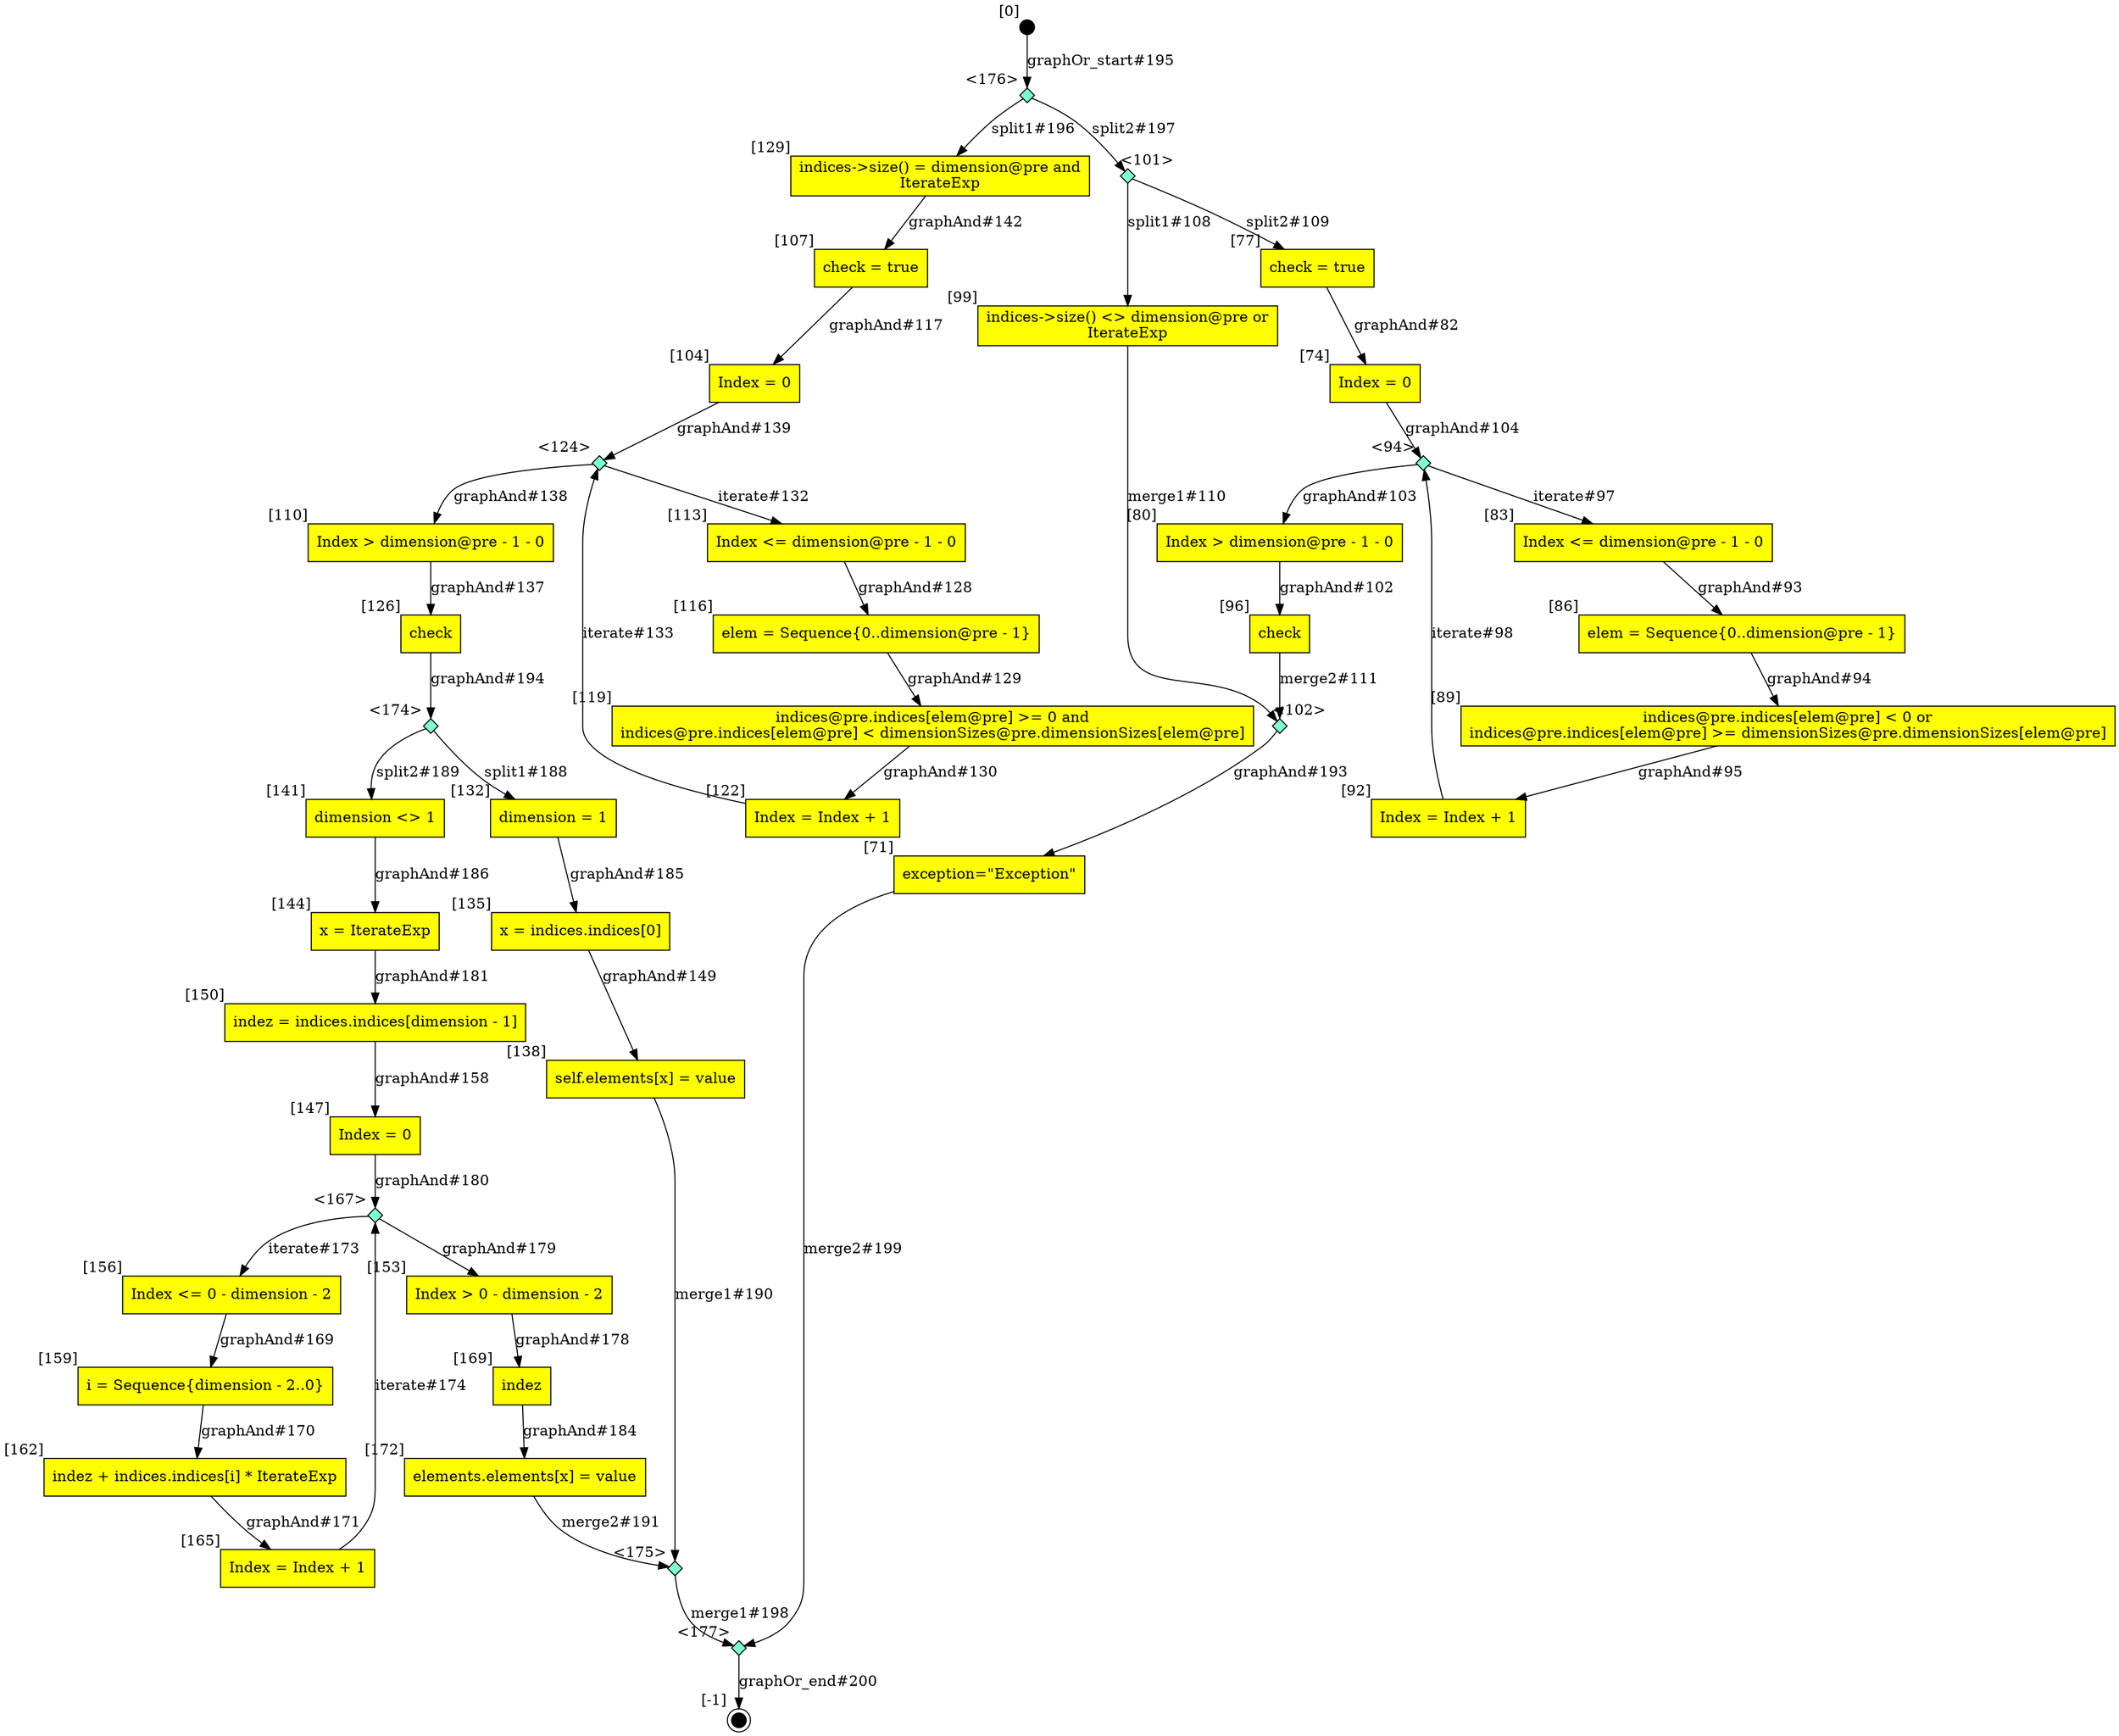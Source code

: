 digraph CLG {
  128 [style=filled, fillcolor=black, shape="circle", label="", fixedsize=true, width=.2, height=.2, xlabel="[0]"];
  129 [shape="box", label="indices->size() = dimension@pre and
IterateExp
", style=filled, fillcolor=yellow, xlabel="[129]"];
  132 [shape="box", label="dimension = 1", style=filled, fillcolor=yellow, xlabel="[132]"];
  135 [shape="box", label="x = indices.indices[0]", style=filled, fillcolor=yellow, xlabel="[135]"];
  71 [shape="box", label="exception=\"Exception\"", style=filled, fillcolor=yellow, xlabel="[71]"];
  72 [style=filled, fillcolor=black, shape="doublecircle", label="", fixedsize=true, width=.2, height=.2, xlabel="[-1]"];
  138 [shape="box", label="self.elements[x] = value", style=filled, fillcolor=yellow, xlabel="[138]"];
  74 [shape="box", label="Index = 0", style=filled, fillcolor=yellow, xlabel="[74]"];
  141 [shape="box", label="dimension <> 1", style=filled, fillcolor=yellow, xlabel="[141]"];
  77 [shape="box", label="check = true", style=filled, fillcolor=yellow, xlabel="[77]"];
  144 [shape="box", label="x = IterateExp", style=filled, fillcolor=yellow, xlabel="[144]"];
  80 [shape="box", label="Index > dimension@pre - 1 - 0", style=filled, fillcolor=yellow, xlabel="[80]"];
  147 [shape="box", label="Index = 0", style=filled, fillcolor=yellow, xlabel="[147]"];
  83 [shape="box", label="Index <= dimension@pre - 1 - 0", style=filled, fillcolor=yellow, xlabel="[83]"];
  150 [shape="box", label="indez = indices.indices[dimension - 1]", style=filled, fillcolor=yellow, xlabel="[150]"];
  86 [shape="box", label="elem = Sequence{0..dimension@pre - 1}", style=filled, fillcolor=yellow, xlabel="[86]"];
  153 [shape="box", label="Index > 0 - dimension - 2", style=filled, fillcolor=yellow, xlabel="[153]"];
  89 [shape="box", label="indices@pre.indices[elem@pre] < 0 or
indices@pre.indices[elem@pre] >= dimensionSizes@pre.dimensionSizes[elem@pre]
", style=filled, fillcolor=yellow, xlabel="[89]"];
  156 [shape="box", label="Index <= 0 - dimension - 2", style=filled, fillcolor=yellow, xlabel="[156]"];
  92 [shape="box", label="Index = Index + 1", style=filled, fillcolor=yellow, xlabel="[92]"];
  94 [shape="diamond", label="", xlabel="<94>", style=filled, fillcolor=aquamarine, fixedsize=true, width=.2, height=.2];
  159 [shape="box", label="i = Sequence{dimension - 2..0}", style=filled, fillcolor=yellow, xlabel="[159]"];
  96 [shape="box", label="check", style=filled, fillcolor=yellow, xlabel="[96]"];
  162 [shape="box", label="indez + indices.indices[i] * IterateExp", style=filled, fillcolor=yellow, xlabel="[162]"];
  99 [shape="box", label="indices->size() <> dimension@pre or
IterateExp
", style=filled, fillcolor=yellow, xlabel="[99]"];
  165 [shape="box", label="Index = Index + 1", style=filled, fillcolor=yellow, xlabel="[165]"];
  101 [shape="diamond", label="", xlabel="<101>", style=filled, fillcolor=aquamarine, fixedsize=true, width=.2, height=.2];
  102 [shape="diamond", label="", xlabel="<102>", style=filled, fillcolor=aquamarine, fixedsize=true, width=.2, height=.2];
  167 [shape="diamond", label="", xlabel="<167>", style=filled, fillcolor=aquamarine, fixedsize=true, width=.2, height=.2];
  104 [shape="box", label="Index = 0", style=filled, fillcolor=yellow, xlabel="[104]"];
  169 [shape="box", label="indez", style=filled, fillcolor=yellow, xlabel="[169]"];
  107 [shape="box", label="check = true", style=filled, fillcolor=yellow, xlabel="[107]"];
  172 [shape="box", label="elements.elements[x] = value", style=filled, fillcolor=yellow, xlabel="[172]"];
  110 [shape="box", label="Index > dimension@pre - 1 - 0", style=filled, fillcolor=yellow, xlabel="[110]"];
  174 [shape="diamond", label="", xlabel="<174>", style=filled, fillcolor=aquamarine, fixedsize=true, width=.2, height=.2];
  175 [shape="diamond", label="", xlabel="<175>", style=filled, fillcolor=aquamarine, fixedsize=true, width=.2, height=.2];
  176 [shape="diamond", label="", xlabel="<176>", style=filled, fillcolor=aquamarine, fixedsize=true, width=.2, height=.2];
  113 [shape="box", label="Index <= dimension@pre - 1 - 0", style=filled, fillcolor=yellow, xlabel="[113]"];
  177 [shape="diamond", label="", xlabel="<177>", style=filled, fillcolor=aquamarine, fixedsize=true, width=.2, height=.2];
  116 [shape="box", label="elem = Sequence{0..dimension@pre - 1}", style=filled, fillcolor=yellow, xlabel="[116]"];
  119 [shape="box", label="indices@pre.indices[elem@pre] >= 0 and
indices@pre.indices[elem@pre] < dimensionSizes@pre.dimensionSizes[elem@pre]
", style=filled, fillcolor=yellow, xlabel="[119]"];
  122 [shape="box", label="Index = Index + 1", style=filled, fillcolor=yellow, xlabel="[122]"];
  124 [shape="diamond", label="", xlabel="<124>", style=filled, fillcolor=aquamarine, fixedsize=true, width=.2, height=.2];
  126 [shape="box", label="check", style=filled, fillcolor=yellow, xlabel="[126]"];
  113 -> 116[label="graphAnd#128"];
  116 -> 119[label="graphAnd#129"];
  119 -> 122[label="graphAnd#130"];
  124 -> 113[label="iterate#132"];
  122 -> 124[label="iterate#133"];
  110 -> 126[label="graphAnd#137"];
  124 -> 110[label="graphAnd#138"];
  104 -> 124[label="graphAnd#139"];
  129 -> 107[label="graphAnd#142"];
  135 -> 138[label="graphAnd#149"];
  150 -> 147[label="graphAnd#158"];
  156 -> 159[label="graphAnd#169"];
  159 -> 162[label="graphAnd#170"];
  162 -> 165[label="graphAnd#171"];
  167 -> 156[label="iterate#173"];
  165 -> 167[label="iterate#174"];
  153 -> 169[label="graphAnd#178"];
  167 -> 153[label="graphAnd#179"];
  147 -> 167[label="graphAnd#180"];
  144 -> 150[label="graphAnd#181"];
  169 -> 172[label="graphAnd#184"];
  132 -> 135[label="graphAnd#185"];
  141 -> 144[label="graphAnd#186"];
  174 -> 132[label="split1#188"];
  174 -> 141[label="split2#189"];
  138 -> 175[label="merge1#190"];
  172 -> 175[label="merge2#191"];
  102 -> 71[label="graphAnd#193"];
  126 -> 174[label="graphAnd#194"];
  128 -> 176[label="graphOr_start#195"];
  176 -> 129[label="split1#196"];
  176 -> 101[label="split2#197"];
  175 -> 177[label="merge1#198"];
  71 -> 177[label="merge2#199"];
  177 -> 72[label="graphOr_end#200"];
  77 -> 74[label="graphAnd#82"];
  83 -> 86[label="graphAnd#93"];
  86 -> 89[label="graphAnd#94"];
  89 -> 92[label="graphAnd#95"];
  94 -> 83[label="iterate#97"];
  92 -> 94[label="iterate#98"];
  80 -> 96[label="graphAnd#102"];
  94 -> 80[label="graphAnd#103"];
  74 -> 94[label="graphAnd#104"];
  101 -> 99[label="split1#108"];
  101 -> 77[label="split2#109"];
  99 -> 102[label="merge1#110"];
  96 -> 102[label="merge2#111"];
  107 -> 104[label="graphAnd#117"];
}
